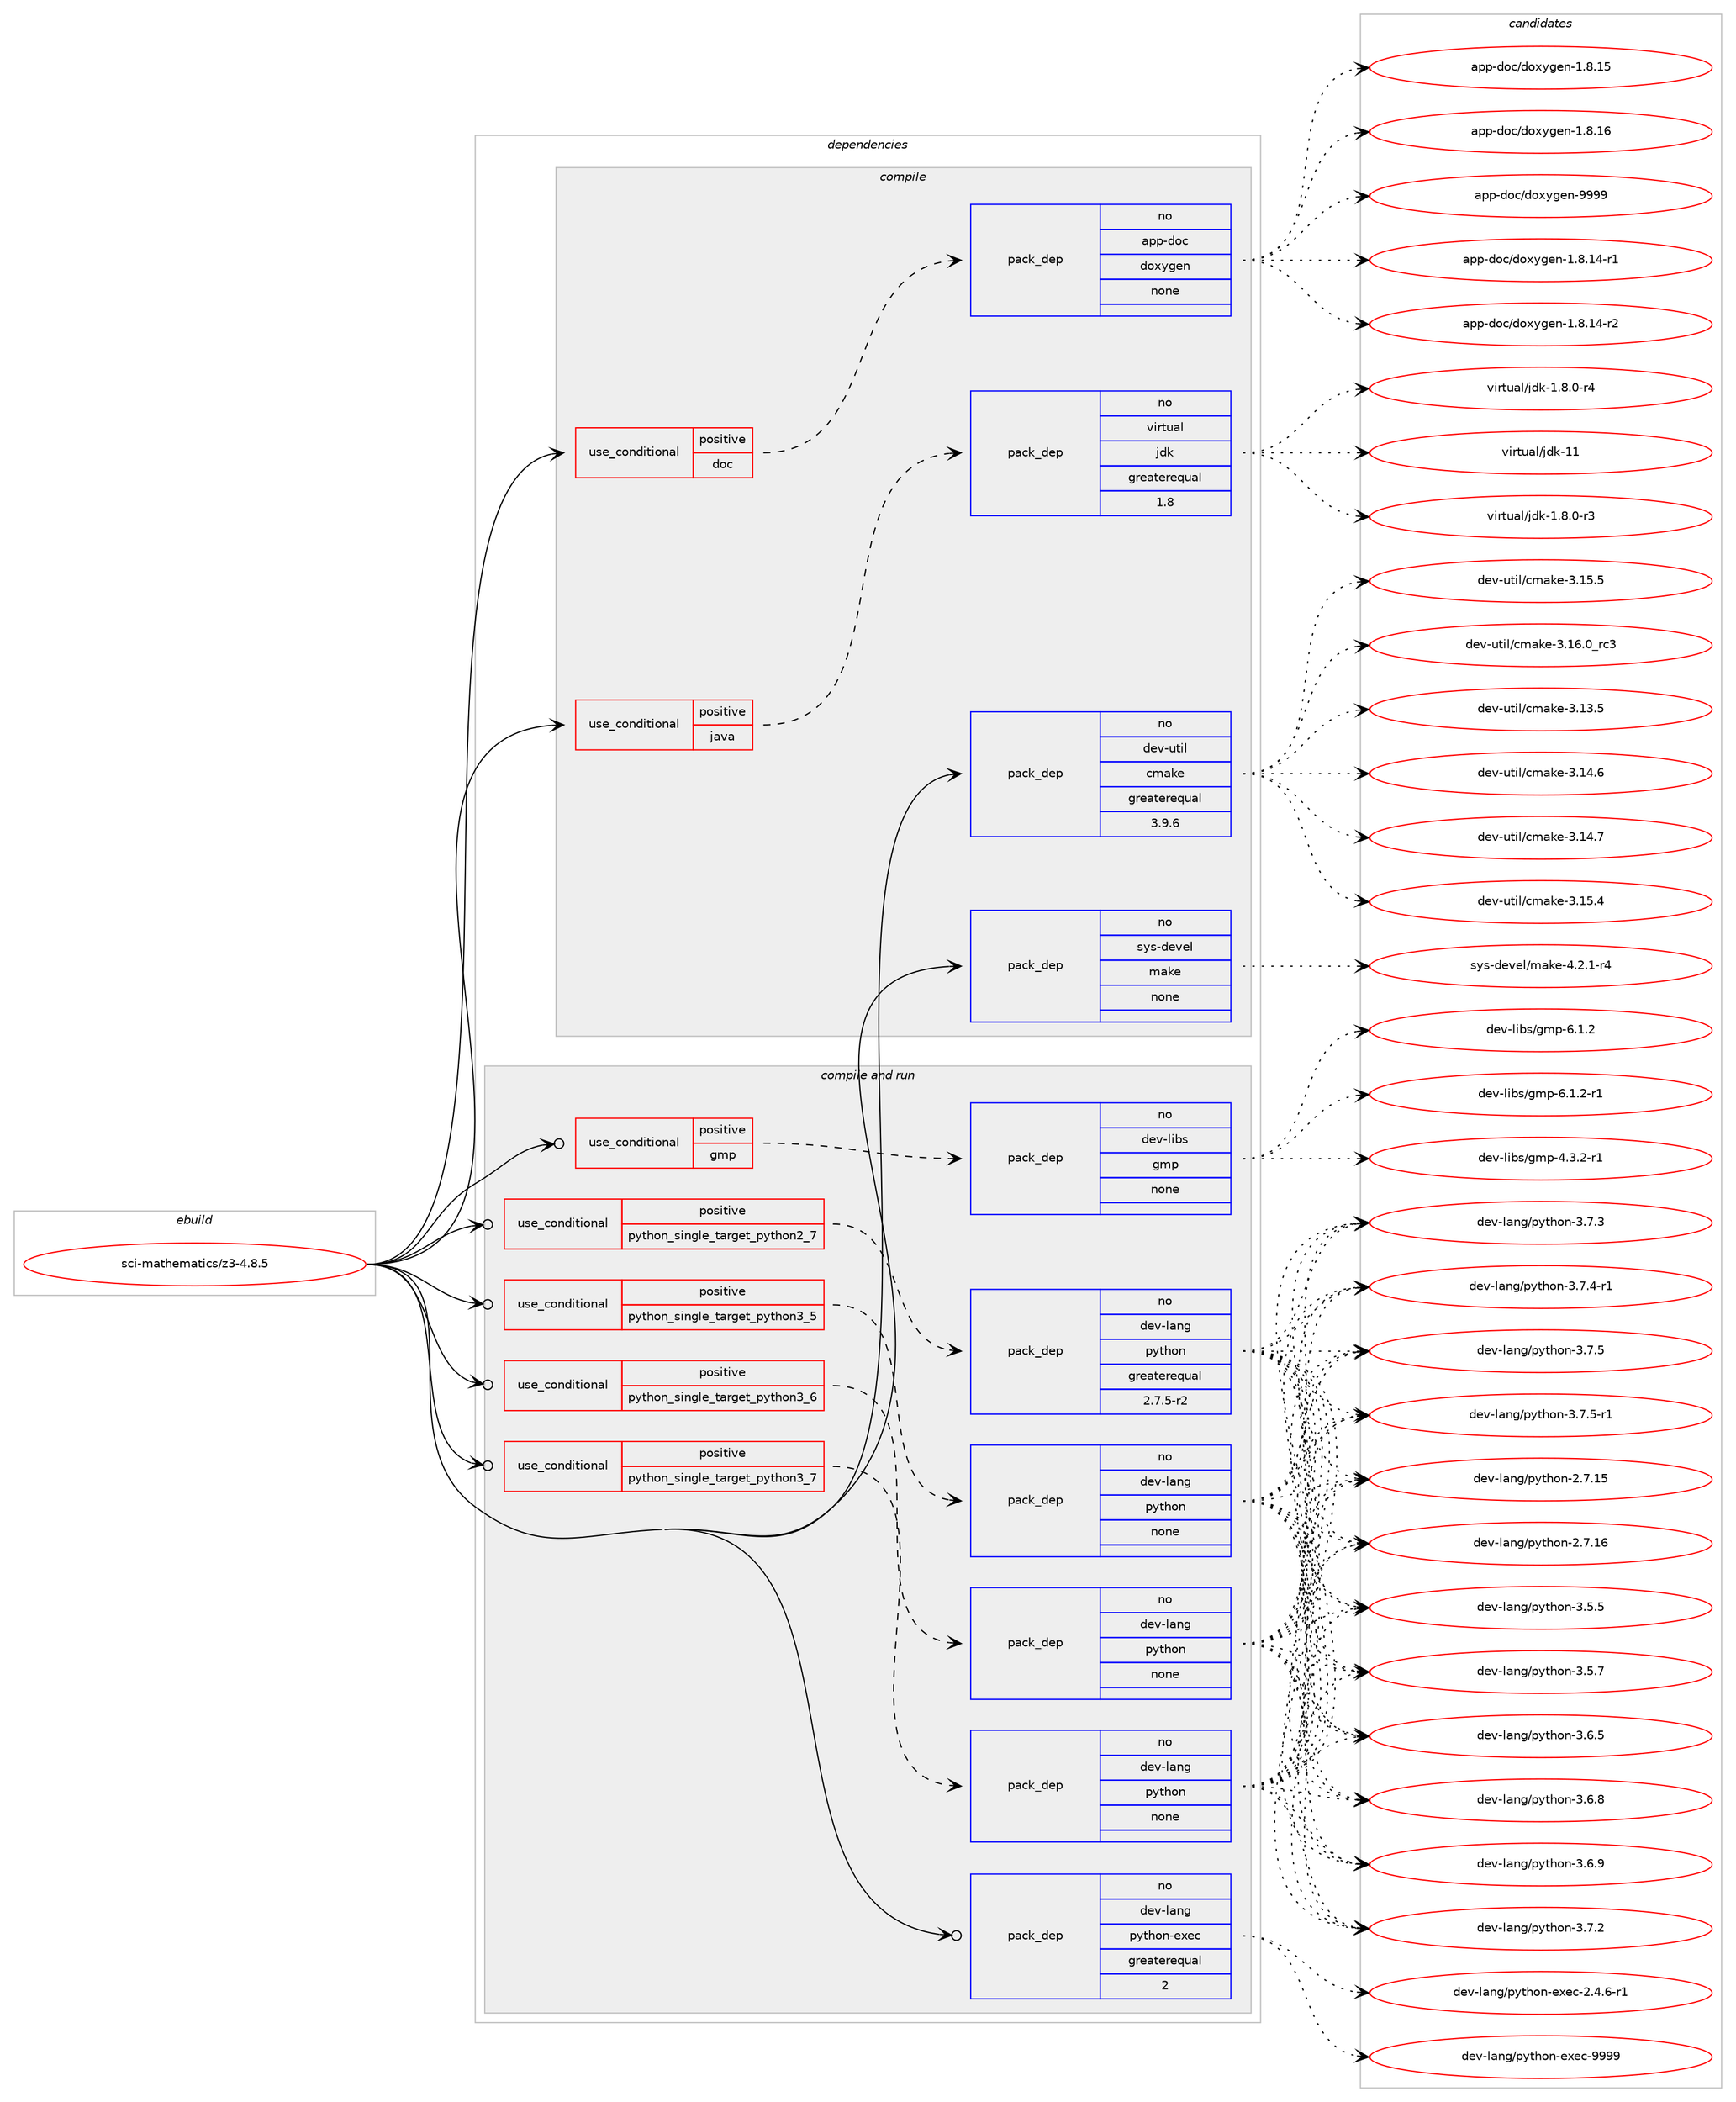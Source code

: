 digraph prolog {

# *************
# Graph options
# *************

newrank=true;
concentrate=true;
compound=true;
graph [rankdir=LR,fontname=Helvetica,fontsize=10,ranksep=1.5];#, ranksep=2.5, nodesep=0.2];
edge  [arrowhead=vee];
node  [fontname=Helvetica,fontsize=10];

# **********
# The ebuild
# **********

subgraph cluster_leftcol {
color=gray;
rank=same;
label=<<i>ebuild</i>>;
id [label="sci-mathematics/z3-4.8.5", color=red, width=4, href="../sci-mathematics/z3-4.8.5.svg"];
}

# ****************
# The dependencies
# ****************

subgraph cluster_midcol {
color=gray;
label=<<i>dependencies</i>>;
subgraph cluster_compile {
fillcolor="#eeeeee";
style=filled;
label=<<i>compile</i>>;
subgraph cond209441 {
dependency862724 [label=<<TABLE BORDER="0" CELLBORDER="1" CELLSPACING="0" CELLPADDING="4"><TR><TD ROWSPAN="3" CELLPADDING="10">use_conditional</TD></TR><TR><TD>positive</TD></TR><TR><TD>doc</TD></TR></TABLE>>, shape=none, color=red];
subgraph pack638035 {
dependency862725 [label=<<TABLE BORDER="0" CELLBORDER="1" CELLSPACING="0" CELLPADDING="4" WIDTH="220"><TR><TD ROWSPAN="6" CELLPADDING="30">pack_dep</TD></TR><TR><TD WIDTH="110">no</TD></TR><TR><TD>app-doc</TD></TR><TR><TD>doxygen</TD></TR><TR><TD>none</TD></TR><TR><TD></TD></TR></TABLE>>, shape=none, color=blue];
}
dependency862724:e -> dependency862725:w [weight=20,style="dashed",arrowhead="vee"];
}
id:e -> dependency862724:w [weight=20,style="solid",arrowhead="vee"];
subgraph cond209442 {
dependency862726 [label=<<TABLE BORDER="0" CELLBORDER="1" CELLSPACING="0" CELLPADDING="4"><TR><TD ROWSPAN="3" CELLPADDING="10">use_conditional</TD></TR><TR><TD>positive</TD></TR><TR><TD>java</TD></TR></TABLE>>, shape=none, color=red];
subgraph pack638036 {
dependency862727 [label=<<TABLE BORDER="0" CELLBORDER="1" CELLSPACING="0" CELLPADDING="4" WIDTH="220"><TR><TD ROWSPAN="6" CELLPADDING="30">pack_dep</TD></TR><TR><TD WIDTH="110">no</TD></TR><TR><TD>virtual</TD></TR><TR><TD>jdk</TD></TR><TR><TD>greaterequal</TD></TR><TR><TD>1.8</TD></TR></TABLE>>, shape=none, color=blue];
}
dependency862726:e -> dependency862727:w [weight=20,style="dashed",arrowhead="vee"];
}
id:e -> dependency862726:w [weight=20,style="solid",arrowhead="vee"];
subgraph pack638037 {
dependency862728 [label=<<TABLE BORDER="0" CELLBORDER="1" CELLSPACING="0" CELLPADDING="4" WIDTH="220"><TR><TD ROWSPAN="6" CELLPADDING="30">pack_dep</TD></TR><TR><TD WIDTH="110">no</TD></TR><TR><TD>dev-util</TD></TR><TR><TD>cmake</TD></TR><TR><TD>greaterequal</TD></TR><TR><TD>3.9.6</TD></TR></TABLE>>, shape=none, color=blue];
}
id:e -> dependency862728:w [weight=20,style="solid",arrowhead="vee"];
subgraph pack638038 {
dependency862729 [label=<<TABLE BORDER="0" CELLBORDER="1" CELLSPACING="0" CELLPADDING="4" WIDTH="220"><TR><TD ROWSPAN="6" CELLPADDING="30">pack_dep</TD></TR><TR><TD WIDTH="110">no</TD></TR><TR><TD>sys-devel</TD></TR><TR><TD>make</TD></TR><TR><TD>none</TD></TR><TR><TD></TD></TR></TABLE>>, shape=none, color=blue];
}
id:e -> dependency862729:w [weight=20,style="solid",arrowhead="vee"];
}
subgraph cluster_compileandrun {
fillcolor="#eeeeee";
style=filled;
label=<<i>compile and run</i>>;
subgraph cond209443 {
dependency862730 [label=<<TABLE BORDER="0" CELLBORDER="1" CELLSPACING="0" CELLPADDING="4"><TR><TD ROWSPAN="3" CELLPADDING="10">use_conditional</TD></TR><TR><TD>positive</TD></TR><TR><TD>gmp</TD></TR></TABLE>>, shape=none, color=red];
subgraph pack638039 {
dependency862731 [label=<<TABLE BORDER="0" CELLBORDER="1" CELLSPACING="0" CELLPADDING="4" WIDTH="220"><TR><TD ROWSPAN="6" CELLPADDING="30">pack_dep</TD></TR><TR><TD WIDTH="110">no</TD></TR><TR><TD>dev-libs</TD></TR><TR><TD>gmp</TD></TR><TR><TD>none</TD></TR><TR><TD></TD></TR></TABLE>>, shape=none, color=blue];
}
dependency862730:e -> dependency862731:w [weight=20,style="dashed",arrowhead="vee"];
}
id:e -> dependency862730:w [weight=20,style="solid",arrowhead="odotvee"];
subgraph cond209444 {
dependency862732 [label=<<TABLE BORDER="0" CELLBORDER="1" CELLSPACING="0" CELLPADDING="4"><TR><TD ROWSPAN="3" CELLPADDING="10">use_conditional</TD></TR><TR><TD>positive</TD></TR><TR><TD>python_single_target_python2_7</TD></TR></TABLE>>, shape=none, color=red];
subgraph pack638040 {
dependency862733 [label=<<TABLE BORDER="0" CELLBORDER="1" CELLSPACING="0" CELLPADDING="4" WIDTH="220"><TR><TD ROWSPAN="6" CELLPADDING="30">pack_dep</TD></TR><TR><TD WIDTH="110">no</TD></TR><TR><TD>dev-lang</TD></TR><TR><TD>python</TD></TR><TR><TD>greaterequal</TD></TR><TR><TD>2.7.5-r2</TD></TR></TABLE>>, shape=none, color=blue];
}
dependency862732:e -> dependency862733:w [weight=20,style="dashed",arrowhead="vee"];
}
id:e -> dependency862732:w [weight=20,style="solid",arrowhead="odotvee"];
subgraph cond209445 {
dependency862734 [label=<<TABLE BORDER="0" CELLBORDER="1" CELLSPACING="0" CELLPADDING="4"><TR><TD ROWSPAN="3" CELLPADDING="10">use_conditional</TD></TR><TR><TD>positive</TD></TR><TR><TD>python_single_target_python3_5</TD></TR></TABLE>>, shape=none, color=red];
subgraph pack638041 {
dependency862735 [label=<<TABLE BORDER="0" CELLBORDER="1" CELLSPACING="0" CELLPADDING="4" WIDTH="220"><TR><TD ROWSPAN="6" CELLPADDING="30">pack_dep</TD></TR><TR><TD WIDTH="110">no</TD></TR><TR><TD>dev-lang</TD></TR><TR><TD>python</TD></TR><TR><TD>none</TD></TR><TR><TD></TD></TR></TABLE>>, shape=none, color=blue];
}
dependency862734:e -> dependency862735:w [weight=20,style="dashed",arrowhead="vee"];
}
id:e -> dependency862734:w [weight=20,style="solid",arrowhead="odotvee"];
subgraph cond209446 {
dependency862736 [label=<<TABLE BORDER="0" CELLBORDER="1" CELLSPACING="0" CELLPADDING="4"><TR><TD ROWSPAN="3" CELLPADDING="10">use_conditional</TD></TR><TR><TD>positive</TD></TR><TR><TD>python_single_target_python3_6</TD></TR></TABLE>>, shape=none, color=red];
subgraph pack638042 {
dependency862737 [label=<<TABLE BORDER="0" CELLBORDER="1" CELLSPACING="0" CELLPADDING="4" WIDTH="220"><TR><TD ROWSPAN="6" CELLPADDING="30">pack_dep</TD></TR><TR><TD WIDTH="110">no</TD></TR><TR><TD>dev-lang</TD></TR><TR><TD>python</TD></TR><TR><TD>none</TD></TR><TR><TD></TD></TR></TABLE>>, shape=none, color=blue];
}
dependency862736:e -> dependency862737:w [weight=20,style="dashed",arrowhead="vee"];
}
id:e -> dependency862736:w [weight=20,style="solid",arrowhead="odotvee"];
subgraph cond209447 {
dependency862738 [label=<<TABLE BORDER="0" CELLBORDER="1" CELLSPACING="0" CELLPADDING="4"><TR><TD ROWSPAN="3" CELLPADDING="10">use_conditional</TD></TR><TR><TD>positive</TD></TR><TR><TD>python_single_target_python3_7</TD></TR></TABLE>>, shape=none, color=red];
subgraph pack638043 {
dependency862739 [label=<<TABLE BORDER="0" CELLBORDER="1" CELLSPACING="0" CELLPADDING="4" WIDTH="220"><TR><TD ROWSPAN="6" CELLPADDING="30">pack_dep</TD></TR><TR><TD WIDTH="110">no</TD></TR><TR><TD>dev-lang</TD></TR><TR><TD>python</TD></TR><TR><TD>none</TD></TR><TR><TD></TD></TR></TABLE>>, shape=none, color=blue];
}
dependency862738:e -> dependency862739:w [weight=20,style="dashed",arrowhead="vee"];
}
id:e -> dependency862738:w [weight=20,style="solid",arrowhead="odotvee"];
subgraph pack638044 {
dependency862740 [label=<<TABLE BORDER="0" CELLBORDER="1" CELLSPACING="0" CELLPADDING="4" WIDTH="220"><TR><TD ROWSPAN="6" CELLPADDING="30">pack_dep</TD></TR><TR><TD WIDTH="110">no</TD></TR><TR><TD>dev-lang</TD></TR><TR><TD>python-exec</TD></TR><TR><TD>greaterequal</TD></TR><TR><TD>2</TD></TR></TABLE>>, shape=none, color=blue];
}
id:e -> dependency862740:w [weight=20,style="solid",arrowhead="odotvee"];
}
subgraph cluster_run {
fillcolor="#eeeeee";
style=filled;
label=<<i>run</i>>;
}
}

# **************
# The candidates
# **************

subgraph cluster_choices {
rank=same;
color=gray;
label=<<i>candidates</i>>;

subgraph choice638035 {
color=black;
nodesep=1;
choice97112112451001119947100111120121103101110454946564649524511449 [label="app-doc/doxygen-1.8.14-r1", color=red, width=4,href="../app-doc/doxygen-1.8.14-r1.svg"];
choice97112112451001119947100111120121103101110454946564649524511450 [label="app-doc/doxygen-1.8.14-r2", color=red, width=4,href="../app-doc/doxygen-1.8.14-r2.svg"];
choice9711211245100111994710011112012110310111045494656464953 [label="app-doc/doxygen-1.8.15", color=red, width=4,href="../app-doc/doxygen-1.8.15.svg"];
choice9711211245100111994710011112012110310111045494656464954 [label="app-doc/doxygen-1.8.16", color=red, width=4,href="../app-doc/doxygen-1.8.16.svg"];
choice971121124510011199471001111201211031011104557575757 [label="app-doc/doxygen-9999", color=red, width=4,href="../app-doc/doxygen-9999.svg"];
dependency862725:e -> choice97112112451001119947100111120121103101110454946564649524511449:w [style=dotted,weight="100"];
dependency862725:e -> choice97112112451001119947100111120121103101110454946564649524511450:w [style=dotted,weight="100"];
dependency862725:e -> choice9711211245100111994710011112012110310111045494656464953:w [style=dotted,weight="100"];
dependency862725:e -> choice9711211245100111994710011112012110310111045494656464954:w [style=dotted,weight="100"];
dependency862725:e -> choice971121124510011199471001111201211031011104557575757:w [style=dotted,weight="100"];
}
subgraph choice638036 {
color=black;
nodesep=1;
choice11810511411611797108471061001074549465646484511451 [label="virtual/jdk-1.8.0-r3", color=red, width=4,href="../virtual/jdk-1.8.0-r3.svg"];
choice11810511411611797108471061001074549465646484511452 [label="virtual/jdk-1.8.0-r4", color=red, width=4,href="../virtual/jdk-1.8.0-r4.svg"];
choice1181051141161179710847106100107454949 [label="virtual/jdk-11", color=red, width=4,href="../virtual/jdk-11.svg"];
dependency862727:e -> choice11810511411611797108471061001074549465646484511451:w [style=dotted,weight="100"];
dependency862727:e -> choice11810511411611797108471061001074549465646484511452:w [style=dotted,weight="100"];
dependency862727:e -> choice1181051141161179710847106100107454949:w [style=dotted,weight="100"];
}
subgraph choice638037 {
color=black;
nodesep=1;
choice1001011184511711610510847991099710710145514649514653 [label="dev-util/cmake-3.13.5", color=red, width=4,href="../dev-util/cmake-3.13.5.svg"];
choice1001011184511711610510847991099710710145514649524654 [label="dev-util/cmake-3.14.6", color=red, width=4,href="../dev-util/cmake-3.14.6.svg"];
choice1001011184511711610510847991099710710145514649524655 [label="dev-util/cmake-3.14.7", color=red, width=4,href="../dev-util/cmake-3.14.7.svg"];
choice1001011184511711610510847991099710710145514649534652 [label="dev-util/cmake-3.15.4", color=red, width=4,href="../dev-util/cmake-3.15.4.svg"];
choice1001011184511711610510847991099710710145514649534653 [label="dev-util/cmake-3.15.5", color=red, width=4,href="../dev-util/cmake-3.15.5.svg"];
choice1001011184511711610510847991099710710145514649544648951149951 [label="dev-util/cmake-3.16.0_rc3", color=red, width=4,href="../dev-util/cmake-3.16.0_rc3.svg"];
dependency862728:e -> choice1001011184511711610510847991099710710145514649514653:w [style=dotted,weight="100"];
dependency862728:e -> choice1001011184511711610510847991099710710145514649524654:w [style=dotted,weight="100"];
dependency862728:e -> choice1001011184511711610510847991099710710145514649524655:w [style=dotted,weight="100"];
dependency862728:e -> choice1001011184511711610510847991099710710145514649534652:w [style=dotted,weight="100"];
dependency862728:e -> choice1001011184511711610510847991099710710145514649534653:w [style=dotted,weight="100"];
dependency862728:e -> choice1001011184511711610510847991099710710145514649544648951149951:w [style=dotted,weight="100"];
}
subgraph choice638038 {
color=black;
nodesep=1;
choice1151211154510010111810110847109971071014552465046494511452 [label="sys-devel/make-4.2.1-r4", color=red, width=4,href="../sys-devel/make-4.2.1-r4.svg"];
dependency862729:e -> choice1151211154510010111810110847109971071014552465046494511452:w [style=dotted,weight="100"];
}
subgraph choice638039 {
color=black;
nodesep=1;
choice1001011184510810598115471031091124552465146504511449 [label="dev-libs/gmp-4.3.2-r1", color=red, width=4,href="../dev-libs/gmp-4.3.2-r1.svg"];
choice100101118451081059811547103109112455446494650 [label="dev-libs/gmp-6.1.2", color=red, width=4,href="../dev-libs/gmp-6.1.2.svg"];
choice1001011184510810598115471031091124554464946504511449 [label="dev-libs/gmp-6.1.2-r1", color=red, width=4,href="../dev-libs/gmp-6.1.2-r1.svg"];
dependency862731:e -> choice1001011184510810598115471031091124552465146504511449:w [style=dotted,weight="100"];
dependency862731:e -> choice100101118451081059811547103109112455446494650:w [style=dotted,weight="100"];
dependency862731:e -> choice1001011184510810598115471031091124554464946504511449:w [style=dotted,weight="100"];
}
subgraph choice638040 {
color=black;
nodesep=1;
choice10010111845108971101034711212111610411111045504655464953 [label="dev-lang/python-2.7.15", color=red, width=4,href="../dev-lang/python-2.7.15.svg"];
choice10010111845108971101034711212111610411111045504655464954 [label="dev-lang/python-2.7.16", color=red, width=4,href="../dev-lang/python-2.7.16.svg"];
choice100101118451089711010347112121116104111110455146534653 [label="dev-lang/python-3.5.5", color=red, width=4,href="../dev-lang/python-3.5.5.svg"];
choice100101118451089711010347112121116104111110455146534655 [label="dev-lang/python-3.5.7", color=red, width=4,href="../dev-lang/python-3.5.7.svg"];
choice100101118451089711010347112121116104111110455146544653 [label="dev-lang/python-3.6.5", color=red, width=4,href="../dev-lang/python-3.6.5.svg"];
choice100101118451089711010347112121116104111110455146544656 [label="dev-lang/python-3.6.8", color=red, width=4,href="../dev-lang/python-3.6.8.svg"];
choice100101118451089711010347112121116104111110455146544657 [label="dev-lang/python-3.6.9", color=red, width=4,href="../dev-lang/python-3.6.9.svg"];
choice100101118451089711010347112121116104111110455146554650 [label="dev-lang/python-3.7.2", color=red, width=4,href="../dev-lang/python-3.7.2.svg"];
choice100101118451089711010347112121116104111110455146554651 [label="dev-lang/python-3.7.3", color=red, width=4,href="../dev-lang/python-3.7.3.svg"];
choice1001011184510897110103471121211161041111104551465546524511449 [label="dev-lang/python-3.7.4-r1", color=red, width=4,href="../dev-lang/python-3.7.4-r1.svg"];
choice100101118451089711010347112121116104111110455146554653 [label="dev-lang/python-3.7.5", color=red, width=4,href="../dev-lang/python-3.7.5.svg"];
choice1001011184510897110103471121211161041111104551465546534511449 [label="dev-lang/python-3.7.5-r1", color=red, width=4,href="../dev-lang/python-3.7.5-r1.svg"];
dependency862733:e -> choice10010111845108971101034711212111610411111045504655464953:w [style=dotted,weight="100"];
dependency862733:e -> choice10010111845108971101034711212111610411111045504655464954:w [style=dotted,weight="100"];
dependency862733:e -> choice100101118451089711010347112121116104111110455146534653:w [style=dotted,weight="100"];
dependency862733:e -> choice100101118451089711010347112121116104111110455146534655:w [style=dotted,weight="100"];
dependency862733:e -> choice100101118451089711010347112121116104111110455146544653:w [style=dotted,weight="100"];
dependency862733:e -> choice100101118451089711010347112121116104111110455146544656:w [style=dotted,weight="100"];
dependency862733:e -> choice100101118451089711010347112121116104111110455146544657:w [style=dotted,weight="100"];
dependency862733:e -> choice100101118451089711010347112121116104111110455146554650:w [style=dotted,weight="100"];
dependency862733:e -> choice100101118451089711010347112121116104111110455146554651:w [style=dotted,weight="100"];
dependency862733:e -> choice1001011184510897110103471121211161041111104551465546524511449:w [style=dotted,weight="100"];
dependency862733:e -> choice100101118451089711010347112121116104111110455146554653:w [style=dotted,weight="100"];
dependency862733:e -> choice1001011184510897110103471121211161041111104551465546534511449:w [style=dotted,weight="100"];
}
subgraph choice638041 {
color=black;
nodesep=1;
choice10010111845108971101034711212111610411111045504655464953 [label="dev-lang/python-2.7.15", color=red, width=4,href="../dev-lang/python-2.7.15.svg"];
choice10010111845108971101034711212111610411111045504655464954 [label="dev-lang/python-2.7.16", color=red, width=4,href="../dev-lang/python-2.7.16.svg"];
choice100101118451089711010347112121116104111110455146534653 [label="dev-lang/python-3.5.5", color=red, width=4,href="../dev-lang/python-3.5.5.svg"];
choice100101118451089711010347112121116104111110455146534655 [label="dev-lang/python-3.5.7", color=red, width=4,href="../dev-lang/python-3.5.7.svg"];
choice100101118451089711010347112121116104111110455146544653 [label="dev-lang/python-3.6.5", color=red, width=4,href="../dev-lang/python-3.6.5.svg"];
choice100101118451089711010347112121116104111110455146544656 [label="dev-lang/python-3.6.8", color=red, width=4,href="../dev-lang/python-3.6.8.svg"];
choice100101118451089711010347112121116104111110455146544657 [label="dev-lang/python-3.6.9", color=red, width=4,href="../dev-lang/python-3.6.9.svg"];
choice100101118451089711010347112121116104111110455146554650 [label="dev-lang/python-3.7.2", color=red, width=4,href="../dev-lang/python-3.7.2.svg"];
choice100101118451089711010347112121116104111110455146554651 [label="dev-lang/python-3.7.3", color=red, width=4,href="../dev-lang/python-3.7.3.svg"];
choice1001011184510897110103471121211161041111104551465546524511449 [label="dev-lang/python-3.7.4-r1", color=red, width=4,href="../dev-lang/python-3.7.4-r1.svg"];
choice100101118451089711010347112121116104111110455146554653 [label="dev-lang/python-3.7.5", color=red, width=4,href="../dev-lang/python-3.7.5.svg"];
choice1001011184510897110103471121211161041111104551465546534511449 [label="dev-lang/python-3.7.5-r1", color=red, width=4,href="../dev-lang/python-3.7.5-r1.svg"];
dependency862735:e -> choice10010111845108971101034711212111610411111045504655464953:w [style=dotted,weight="100"];
dependency862735:e -> choice10010111845108971101034711212111610411111045504655464954:w [style=dotted,weight="100"];
dependency862735:e -> choice100101118451089711010347112121116104111110455146534653:w [style=dotted,weight="100"];
dependency862735:e -> choice100101118451089711010347112121116104111110455146534655:w [style=dotted,weight="100"];
dependency862735:e -> choice100101118451089711010347112121116104111110455146544653:w [style=dotted,weight="100"];
dependency862735:e -> choice100101118451089711010347112121116104111110455146544656:w [style=dotted,weight="100"];
dependency862735:e -> choice100101118451089711010347112121116104111110455146544657:w [style=dotted,weight="100"];
dependency862735:e -> choice100101118451089711010347112121116104111110455146554650:w [style=dotted,weight="100"];
dependency862735:e -> choice100101118451089711010347112121116104111110455146554651:w [style=dotted,weight="100"];
dependency862735:e -> choice1001011184510897110103471121211161041111104551465546524511449:w [style=dotted,weight="100"];
dependency862735:e -> choice100101118451089711010347112121116104111110455146554653:w [style=dotted,weight="100"];
dependency862735:e -> choice1001011184510897110103471121211161041111104551465546534511449:w [style=dotted,weight="100"];
}
subgraph choice638042 {
color=black;
nodesep=1;
choice10010111845108971101034711212111610411111045504655464953 [label="dev-lang/python-2.7.15", color=red, width=4,href="../dev-lang/python-2.7.15.svg"];
choice10010111845108971101034711212111610411111045504655464954 [label="dev-lang/python-2.7.16", color=red, width=4,href="../dev-lang/python-2.7.16.svg"];
choice100101118451089711010347112121116104111110455146534653 [label="dev-lang/python-3.5.5", color=red, width=4,href="../dev-lang/python-3.5.5.svg"];
choice100101118451089711010347112121116104111110455146534655 [label="dev-lang/python-3.5.7", color=red, width=4,href="../dev-lang/python-3.5.7.svg"];
choice100101118451089711010347112121116104111110455146544653 [label="dev-lang/python-3.6.5", color=red, width=4,href="../dev-lang/python-3.6.5.svg"];
choice100101118451089711010347112121116104111110455146544656 [label="dev-lang/python-3.6.8", color=red, width=4,href="../dev-lang/python-3.6.8.svg"];
choice100101118451089711010347112121116104111110455146544657 [label="dev-lang/python-3.6.9", color=red, width=4,href="../dev-lang/python-3.6.9.svg"];
choice100101118451089711010347112121116104111110455146554650 [label="dev-lang/python-3.7.2", color=red, width=4,href="../dev-lang/python-3.7.2.svg"];
choice100101118451089711010347112121116104111110455146554651 [label="dev-lang/python-3.7.3", color=red, width=4,href="../dev-lang/python-3.7.3.svg"];
choice1001011184510897110103471121211161041111104551465546524511449 [label="dev-lang/python-3.7.4-r1", color=red, width=4,href="../dev-lang/python-3.7.4-r1.svg"];
choice100101118451089711010347112121116104111110455146554653 [label="dev-lang/python-3.7.5", color=red, width=4,href="../dev-lang/python-3.7.5.svg"];
choice1001011184510897110103471121211161041111104551465546534511449 [label="dev-lang/python-3.7.5-r1", color=red, width=4,href="../dev-lang/python-3.7.5-r1.svg"];
dependency862737:e -> choice10010111845108971101034711212111610411111045504655464953:w [style=dotted,weight="100"];
dependency862737:e -> choice10010111845108971101034711212111610411111045504655464954:w [style=dotted,weight="100"];
dependency862737:e -> choice100101118451089711010347112121116104111110455146534653:w [style=dotted,weight="100"];
dependency862737:e -> choice100101118451089711010347112121116104111110455146534655:w [style=dotted,weight="100"];
dependency862737:e -> choice100101118451089711010347112121116104111110455146544653:w [style=dotted,weight="100"];
dependency862737:e -> choice100101118451089711010347112121116104111110455146544656:w [style=dotted,weight="100"];
dependency862737:e -> choice100101118451089711010347112121116104111110455146544657:w [style=dotted,weight="100"];
dependency862737:e -> choice100101118451089711010347112121116104111110455146554650:w [style=dotted,weight="100"];
dependency862737:e -> choice100101118451089711010347112121116104111110455146554651:w [style=dotted,weight="100"];
dependency862737:e -> choice1001011184510897110103471121211161041111104551465546524511449:w [style=dotted,weight="100"];
dependency862737:e -> choice100101118451089711010347112121116104111110455146554653:w [style=dotted,weight="100"];
dependency862737:e -> choice1001011184510897110103471121211161041111104551465546534511449:w [style=dotted,weight="100"];
}
subgraph choice638043 {
color=black;
nodesep=1;
choice10010111845108971101034711212111610411111045504655464953 [label="dev-lang/python-2.7.15", color=red, width=4,href="../dev-lang/python-2.7.15.svg"];
choice10010111845108971101034711212111610411111045504655464954 [label="dev-lang/python-2.7.16", color=red, width=4,href="../dev-lang/python-2.7.16.svg"];
choice100101118451089711010347112121116104111110455146534653 [label="dev-lang/python-3.5.5", color=red, width=4,href="../dev-lang/python-3.5.5.svg"];
choice100101118451089711010347112121116104111110455146534655 [label="dev-lang/python-3.5.7", color=red, width=4,href="../dev-lang/python-3.5.7.svg"];
choice100101118451089711010347112121116104111110455146544653 [label="dev-lang/python-3.6.5", color=red, width=4,href="../dev-lang/python-3.6.5.svg"];
choice100101118451089711010347112121116104111110455146544656 [label="dev-lang/python-3.6.8", color=red, width=4,href="../dev-lang/python-3.6.8.svg"];
choice100101118451089711010347112121116104111110455146544657 [label="dev-lang/python-3.6.9", color=red, width=4,href="../dev-lang/python-3.6.9.svg"];
choice100101118451089711010347112121116104111110455146554650 [label="dev-lang/python-3.7.2", color=red, width=4,href="../dev-lang/python-3.7.2.svg"];
choice100101118451089711010347112121116104111110455146554651 [label="dev-lang/python-3.7.3", color=red, width=4,href="../dev-lang/python-3.7.3.svg"];
choice1001011184510897110103471121211161041111104551465546524511449 [label="dev-lang/python-3.7.4-r1", color=red, width=4,href="../dev-lang/python-3.7.4-r1.svg"];
choice100101118451089711010347112121116104111110455146554653 [label="dev-lang/python-3.7.5", color=red, width=4,href="../dev-lang/python-3.7.5.svg"];
choice1001011184510897110103471121211161041111104551465546534511449 [label="dev-lang/python-3.7.5-r1", color=red, width=4,href="../dev-lang/python-3.7.5-r1.svg"];
dependency862739:e -> choice10010111845108971101034711212111610411111045504655464953:w [style=dotted,weight="100"];
dependency862739:e -> choice10010111845108971101034711212111610411111045504655464954:w [style=dotted,weight="100"];
dependency862739:e -> choice100101118451089711010347112121116104111110455146534653:w [style=dotted,weight="100"];
dependency862739:e -> choice100101118451089711010347112121116104111110455146534655:w [style=dotted,weight="100"];
dependency862739:e -> choice100101118451089711010347112121116104111110455146544653:w [style=dotted,weight="100"];
dependency862739:e -> choice100101118451089711010347112121116104111110455146544656:w [style=dotted,weight="100"];
dependency862739:e -> choice100101118451089711010347112121116104111110455146544657:w [style=dotted,weight="100"];
dependency862739:e -> choice100101118451089711010347112121116104111110455146554650:w [style=dotted,weight="100"];
dependency862739:e -> choice100101118451089711010347112121116104111110455146554651:w [style=dotted,weight="100"];
dependency862739:e -> choice1001011184510897110103471121211161041111104551465546524511449:w [style=dotted,weight="100"];
dependency862739:e -> choice100101118451089711010347112121116104111110455146554653:w [style=dotted,weight="100"];
dependency862739:e -> choice1001011184510897110103471121211161041111104551465546534511449:w [style=dotted,weight="100"];
}
subgraph choice638044 {
color=black;
nodesep=1;
choice10010111845108971101034711212111610411111045101120101994550465246544511449 [label="dev-lang/python-exec-2.4.6-r1", color=red, width=4,href="../dev-lang/python-exec-2.4.6-r1.svg"];
choice10010111845108971101034711212111610411111045101120101994557575757 [label="dev-lang/python-exec-9999", color=red, width=4,href="../dev-lang/python-exec-9999.svg"];
dependency862740:e -> choice10010111845108971101034711212111610411111045101120101994550465246544511449:w [style=dotted,weight="100"];
dependency862740:e -> choice10010111845108971101034711212111610411111045101120101994557575757:w [style=dotted,weight="100"];
}
}

}
